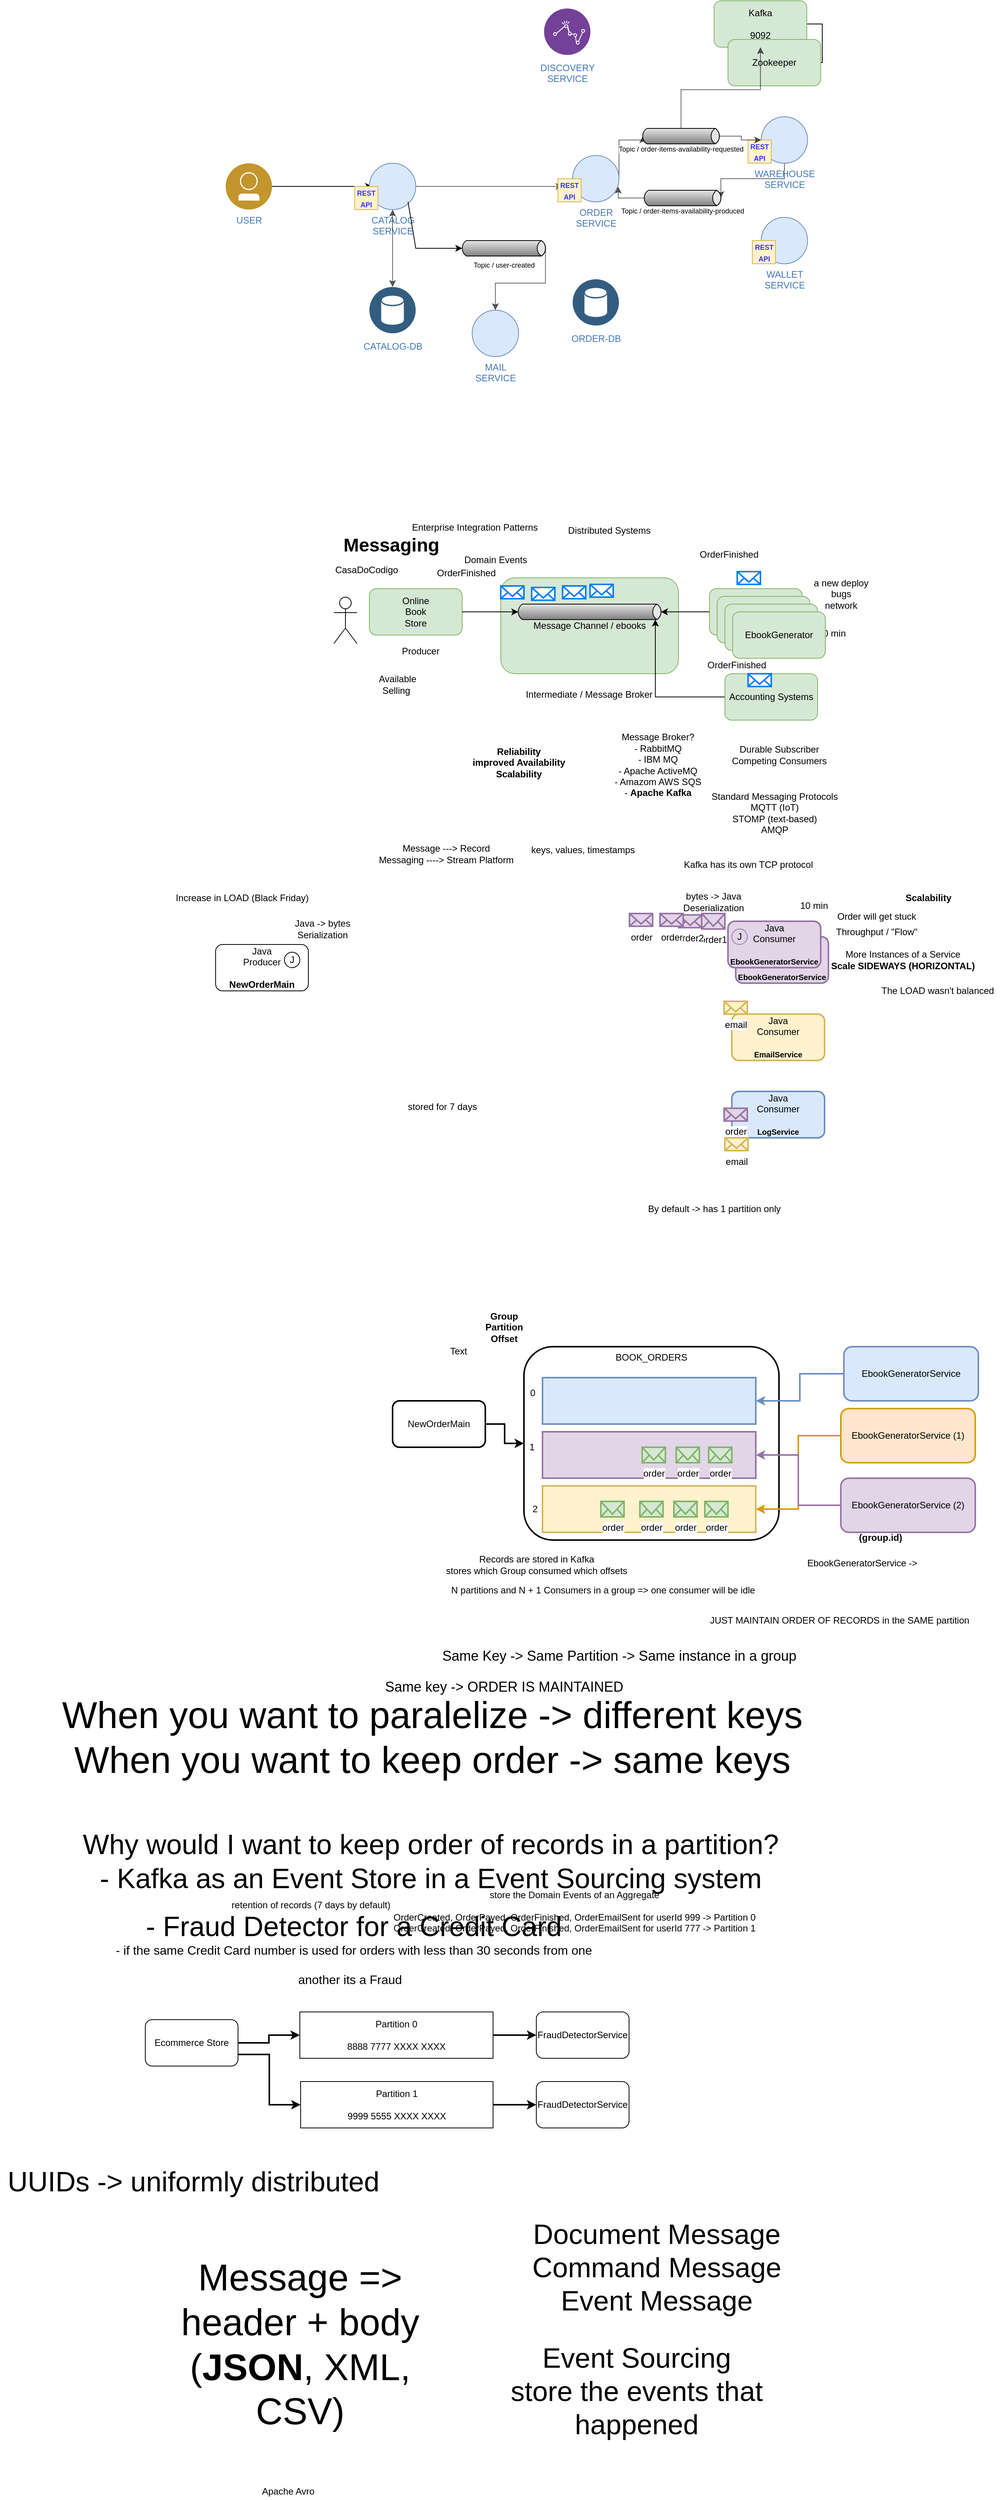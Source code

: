 <mxfile version="15.5.8" type="github">
  <diagram id="h7GPxYbChwaNLsouTysn" name="Page-1">
    <mxGraphModel dx="1615" dy="490" grid="1" gridSize="10" guides="1" tooltips="1" connect="1" arrows="1" fold="1" page="1" pageScale="1" pageWidth="827" pageHeight="1169" math="0" shadow="0">
      <root>
        <mxCell id="0" />
        <mxCell id="1" parent="0" />
        <mxCell id="jTadlCwJ3_54qRfa4HgR-54" value="Java&lt;br&gt;Consumer&lt;br&gt;&lt;br&gt;&lt;b&gt;&lt;font style=&quot;font-size: 10px&quot;&gt;EbookGeneratorService&lt;/font&gt;&lt;/b&gt;" style="rounded=1;whiteSpace=wrap;html=1;fillColor=#e1d5e7;strokeColor=#9673a6;strokeWidth=2;" parent="1" vertex="1">
          <mxGeometry x="524" y="1240" width="120" height="60" as="geometry" />
        </mxCell>
        <mxCell id="OSPFFFu9IJp6Sj2-1InF-58" value="&lt;b&gt;&lt;font style=&quot;font-size: 24px&quot;&gt;Messaging&lt;/font&gt;&lt;/b&gt;" style="text;html=1;align=center;verticalAlign=middle;resizable=0;points=[];autosize=1;" parent="1" vertex="1">
          <mxGeometry x="8" y="724" width="140" height="20" as="geometry" />
        </mxCell>
        <mxCell id="OSPFFFu9IJp6Sj2-1InF-59" value="Enterprise Integration Patterns" style="text;html=1;align=center;verticalAlign=middle;resizable=0;points=[];autosize=1;" parent="1" vertex="1">
          <mxGeometry x="96" y="701" width="180" height="20" as="geometry" />
        </mxCell>
        <mxCell id="OSPFFFu9IJp6Sj2-1InF-60" value="Online&lt;br&gt;Book&lt;br&gt;Store" style="rounded=1;whiteSpace=wrap;html=1;fillColor=#d5e8d4;strokeColor=#82b366;" parent="1" vertex="1">
          <mxGeometry x="50" y="790" width="120" height="60" as="geometry" />
        </mxCell>
        <mxCell id="OSPFFFu9IJp6Sj2-1InF-61" value="Ebook&lt;br&gt;Generator" style="rounded=1;whiteSpace=wrap;html=1;fillColor=#d5e8d4;strokeColor=#82b366;" parent="1" vertex="1">
          <mxGeometry x="490" y="790" width="120" height="60" as="geometry" />
        </mxCell>
        <mxCell id="OSPFFFu9IJp6Sj2-1InF-62" value="CasaDoCodigo" style="text;html=1;align=center;verticalAlign=middle;resizable=0;points=[];autosize=1;" parent="1" vertex="1">
          <mxGeometry x="-4" y="756" width="100" height="20" as="geometry" />
        </mxCell>
        <mxCell id="OSPFFFu9IJp6Sj2-1InF-65" value="Consumer" style="text;html=1;align=center;verticalAlign=middle;resizable=0;points=[];autosize=1;" parent="1" vertex="1">
          <mxGeometry x="539" y="861" width="70" height="20" as="geometry" />
        </mxCell>
        <mxCell id="OSPFFFu9IJp6Sj2-1InF-66" value="Producer" style="text;html=1;align=center;verticalAlign=middle;resizable=0;points=[];autosize=1;" parent="1" vertex="1">
          <mxGeometry x="86" y="861" width="60" height="20" as="geometry" />
        </mxCell>
        <mxCell id="OSPFFFu9IJp6Sj2-1InF-68" value="a new deploy&lt;br&gt;bugs&lt;br&gt;network" style="text;html=1;align=center;verticalAlign=middle;resizable=0;points=[];autosize=1;" parent="1" vertex="1">
          <mxGeometry x="615" y="772" width="90" height="50" as="geometry" />
        </mxCell>
        <mxCell id="OSPFFFu9IJp6Sj2-1InF-70" value="Distributed Systems" style="text;html=1;align=center;verticalAlign=middle;resizable=0;points=[];autosize=1;" parent="1" vertex="1">
          <mxGeometry x="300" y="705" width="120" height="20" as="geometry" />
        </mxCell>
        <mxCell id="OSPFFFu9IJp6Sj2-1InF-72" value="Message Channel / ebooks" style="rounded=1;whiteSpace=wrap;html=1;fillColor=#d5e8d4;strokeColor=#82b366;" parent="1" vertex="1">
          <mxGeometry x="220" y="776" width="230" height="124" as="geometry" />
        </mxCell>
        <mxCell id="OSPFFFu9IJp6Sj2-1InF-73" value="Intermediate / Message Broker" style="text;html=1;align=center;verticalAlign=middle;resizable=0;points=[];autosize=1;" parent="1" vertex="1">
          <mxGeometry x="244" y="917" width="180" height="20" as="geometry" />
        </mxCell>
        <mxCell id="OSPFFFu9IJp6Sj2-1InF-76" value="" style="html=1;verticalLabelPosition=bottom;align=center;labelBackgroundColor=#ffffff;verticalAlign=top;strokeWidth=2;strokeColor=#0080F0;shadow=0;dashed=0;shape=mxgraph.ios7.icons.mail;" parent="1" vertex="1">
          <mxGeometry x="526" y="768" width="30" height="16.5" as="geometry" />
        </mxCell>
        <mxCell id="OSPFFFu9IJp6Sj2-1InF-78" value="" style="strokeWidth=1;outlineConnect=0;dashed=0;align=center;html=1;fontSize=8;shape=mxgraph.eip.messageChannel;verticalLabelPosition=bottom;labelBackgroundColor=#ffffff;verticalAlign=top;" parent="1" vertex="1">
          <mxGeometry x="240" y="810" width="190" height="20" as="geometry" />
        </mxCell>
        <mxCell id="OSPFFFu9IJp6Sj2-1InF-74" style="edgeStyle=orthogonalEdgeStyle;rounded=0;orthogonalLoop=1;jettySize=auto;html=1;exitX=1;exitY=0.5;exitDx=0;exitDy=0;entryX=0;entryY=0.5;entryDx=2.7;entryDy=0;entryPerimeter=0;" parent="1" source="OSPFFFu9IJp6Sj2-1InF-60" target="OSPFFFu9IJp6Sj2-1InF-78" edge="1">
          <mxGeometry relative="1" as="geometry" />
        </mxCell>
        <mxCell id="OSPFFFu9IJp6Sj2-1InF-79" style="edgeStyle=orthogonalEdgeStyle;rounded=0;orthogonalLoop=1;jettySize=auto;html=1;exitX=0;exitY=0.5;exitDx=0;exitDy=0;entryX=1;entryY=0.5;entryDx=-2.7;entryDy=0;entryPerimeter=0;" parent="1" source="OSPFFFu9IJp6Sj2-1InF-61" target="OSPFFFu9IJp6Sj2-1InF-78" edge="1">
          <mxGeometry relative="1" as="geometry" />
        </mxCell>
        <mxCell id="OSPFFFu9IJp6Sj2-1InF-80" value="" style="shape=umlActor;verticalLabelPosition=bottom;labelBackgroundColor=#ffffff;verticalAlign=top;html=1;outlineConnect=0;" parent="1" vertex="1">
          <mxGeometry x="4" y="801" width="30" height="60" as="geometry" />
        </mxCell>
        <mxCell id="OSPFFFu9IJp6Sj2-1InF-82" value="" style="html=1;verticalLabelPosition=bottom;align=center;labelBackgroundColor=#ffffff;verticalAlign=top;strokeWidth=2;strokeColor=#0080F0;shadow=0;dashed=0;shape=mxgraph.ios7.icons.mail;" parent="1" vertex="1">
          <mxGeometry x="260" y="788.5" width="30" height="16.5" as="geometry" />
        </mxCell>
        <mxCell id="OSPFFFu9IJp6Sj2-1InF-84" value="Available&lt;br&gt;Selling&amp;nbsp;" style="text;html=1;align=center;verticalAlign=middle;resizable=0;points=[];autosize=1;" parent="1" vertex="1">
          <mxGeometry x="56" y="899" width="60" height="30" as="geometry" />
        </mxCell>
        <mxCell id="OSPFFFu9IJp6Sj2-1InF-85" value="Reliability&lt;br&gt;improved Availability&lt;br&gt;Scalability" style="text;html=1;align=center;verticalAlign=middle;resizable=0;points=[];autosize=1;fontStyle=1" parent="1" vertex="1">
          <mxGeometry x="173" y="990" width="140" height="50" as="geometry" />
        </mxCell>
        <mxCell id="OSPFFFu9IJp6Sj2-1InF-86" value="" style="html=1;verticalLabelPosition=bottom;align=center;labelBackgroundColor=#ffffff;verticalAlign=top;strokeWidth=2;strokeColor=#0080F0;shadow=0;dashed=0;shape=mxgraph.ios7.icons.mail;" parent="1" vertex="1">
          <mxGeometry x="335.5" y="784.5" width="30" height="16.5" as="geometry" />
        </mxCell>
        <mxCell id="OSPFFFu9IJp6Sj2-1InF-87" value="" style="html=1;verticalLabelPosition=bottom;align=center;labelBackgroundColor=#ffffff;verticalAlign=top;strokeWidth=2;strokeColor=#0080F0;shadow=0;dashed=0;shape=mxgraph.ios7.icons.mail;" parent="1" vertex="1">
          <mxGeometry x="539" y="805" width="30" height="16.5" as="geometry" />
        </mxCell>
        <mxCell id="OSPFFFu9IJp6Sj2-1InF-88" value="" style="html=1;verticalLabelPosition=bottom;align=center;labelBackgroundColor=#ffffff;verticalAlign=top;strokeWidth=2;strokeColor=#0080F0;shadow=0;dashed=0;shape=mxgraph.ios7.icons.mail;" parent="1" vertex="1">
          <mxGeometry x="220" y="786.5" width="30" height="16.5" as="geometry" />
        </mxCell>
        <mxCell id="OSPFFFu9IJp6Sj2-1InF-89" value="" style="html=1;verticalLabelPosition=bottom;align=center;labelBackgroundColor=#ffffff;verticalAlign=top;strokeWidth=2;strokeColor=#0080F0;shadow=0;dashed=0;shape=mxgraph.ios7.icons.mail;" parent="1" vertex="1">
          <mxGeometry x="300" y="786.5" width="30" height="16.5" as="geometry" />
        </mxCell>
        <mxCell id="OSPFFFu9IJp6Sj2-1InF-90" value="" style="html=1;verticalLabelPosition=bottom;align=center;labelBackgroundColor=#ffffff;verticalAlign=top;strokeWidth=2;strokeColor=#0080F0;shadow=0;dashed=0;shape=mxgraph.ios7.icons.mail;" parent="1" vertex="1">
          <mxGeometry x="585" y="813.5" width="30" height="16.5" as="geometry" />
        </mxCell>
        <mxCell id="OSPFFFu9IJp6Sj2-1InF-91" value="30 min" style="text;html=1;align=center;verticalAlign=middle;resizable=0;points=[];autosize=1;" parent="1" vertex="1">
          <mxGeometry x="623" y="838" width="50" height="20" as="geometry" />
        </mxCell>
        <mxCell id="OSPFFFu9IJp6Sj2-1InF-95" value="Durable Subscriber&lt;br&gt;Competing Consumers" style="text;html=1;align=center;verticalAlign=middle;resizable=0;points=[];autosize=1;" parent="1" vertex="1">
          <mxGeometry x="510" y="990" width="140" height="30" as="geometry" />
        </mxCell>
        <mxCell id="OSPFFFu9IJp6Sj2-1InF-96" value="Ebook&lt;br&gt;Generator" style="rounded=1;whiteSpace=wrap;html=1;fillColor=#d5e8d4;strokeColor=#82b366;" parent="1" vertex="1">
          <mxGeometry x="500" y="800" width="120" height="60" as="geometry" />
        </mxCell>
        <mxCell id="OSPFFFu9IJp6Sj2-1InF-97" value="Ebook&lt;br&gt;Generator" style="rounded=1;whiteSpace=wrap;html=1;fillColor=#d5e8d4;strokeColor=#82b366;" parent="1" vertex="1">
          <mxGeometry x="510" y="810" width="120" height="60" as="geometry" />
        </mxCell>
        <mxCell id="OSPFFFu9IJp6Sj2-1InF-98" value="EbookGenerator" style="rounded=1;whiteSpace=wrap;html=1;fillColor=#d5e8d4;strokeColor=#82b366;" parent="1" vertex="1">
          <mxGeometry x="520" y="820" width="120" height="60" as="geometry" />
        </mxCell>
        <mxCell id="OSPFFFu9IJp6Sj2-1InF-99" value="Message Broker?&lt;br&gt;- RabbitMQ&lt;br&gt;- IBM MQ&lt;br&gt;- Apache ActiveMQ&lt;br&gt;- Amazom AWS SQS&lt;br&gt;- &lt;b&gt;Apache Kafka&lt;/b&gt;" style="text;html=1;align=center;verticalAlign=middle;resizable=0;points=[];autosize=1;" parent="1" vertex="1">
          <mxGeometry x="358" y="973" width="130" height="90" as="geometry" />
        </mxCell>
        <mxCell id="OSPFFFu9IJp6Sj2-1InF-102" style="edgeStyle=orthogonalEdgeStyle;rounded=0;orthogonalLoop=1;jettySize=auto;html=1;exitX=0;exitY=0.5;exitDx=0;exitDy=0;entryX=0;entryY=1;entryDx=180;entryDy=0;entryPerimeter=0;" parent="1" source="OSPFFFu9IJp6Sj2-1InF-101" target="OSPFFFu9IJp6Sj2-1InF-78" edge="1">
          <mxGeometry relative="1" as="geometry" />
        </mxCell>
        <mxCell id="OSPFFFu9IJp6Sj2-1InF-101" value="Accounting Systems" style="rounded=1;whiteSpace=wrap;html=1;fillColor=#d5e8d4;strokeColor=#82b366;" parent="1" vertex="1">
          <mxGeometry x="510" y="900" width="120" height="60" as="geometry" />
        </mxCell>
        <mxCell id="OSPFFFu9IJp6Sj2-1InF-104" value="" style="html=1;verticalLabelPosition=bottom;align=center;labelBackgroundColor=#ffffff;verticalAlign=top;strokeWidth=2;strokeColor=#0080F0;shadow=0;dashed=0;shape=mxgraph.ios7.icons.mail;" parent="1" vertex="1">
          <mxGeometry x="540" y="900" width="30" height="16.5" as="geometry" />
        </mxCell>
        <mxCell id="OSPFFFu9IJp6Sj2-1InF-105" value="OrderFinished" style="text;html=1;align=center;verticalAlign=middle;resizable=0;points=[];autosize=1;" parent="1" vertex="1">
          <mxGeometry x="130" y="760" width="90" height="20" as="geometry" />
        </mxCell>
        <mxCell id="OSPFFFu9IJp6Sj2-1InF-106" value="Domain Events" style="text;html=1;align=center;verticalAlign=middle;resizable=0;points=[];autosize=1;" parent="1" vertex="1">
          <mxGeometry x="163" y="743" width="100" height="20" as="geometry" />
        </mxCell>
        <mxCell id="OSPFFFu9IJp6Sj2-1InF-107" value="OrderFinished" style="text;html=1;align=center;verticalAlign=middle;resizable=0;points=[];autosize=1;" parent="1" vertex="1">
          <mxGeometry x="470" y="736" width="90" height="20" as="geometry" />
        </mxCell>
        <mxCell id="OSPFFFu9IJp6Sj2-1InF-108" value="OrderFinished" style="text;html=1;align=center;verticalAlign=middle;resizable=0;points=[];autosize=1;" parent="1" vertex="1">
          <mxGeometry x="480" y="879" width="90" height="20" as="geometry" />
        </mxCell>
        <mxCell id="OSPFFFu9IJp6Sj2-1InF-109" value="Message ---&amp;gt; Record&lt;br&gt;Messaging ----&amp;gt; Stream Platform" style="text;html=1;align=center;verticalAlign=middle;resizable=0;points=[];autosize=1;" parent="1" vertex="1">
          <mxGeometry x="54" y="1118" width="190" height="30" as="geometry" />
        </mxCell>
        <mxCell id="OSPFFFu9IJp6Sj2-1InF-110" value="keys, values, timestamps" style="text;html=1;align=center;verticalAlign=middle;resizable=0;points=[];autosize=1;" parent="1" vertex="1">
          <mxGeometry x="251" y="1118" width="150" height="20" as="geometry" />
        </mxCell>
        <mxCell id="OSPFFFu9IJp6Sj2-1InF-113" style="edgeStyle=orthogonalEdgeStyle;rounded=0;orthogonalLoop=1;jettySize=auto;html=1;exitX=1;exitY=0.5;exitDx=0;exitDy=0;entryX=0;entryY=0.5;entryDx=0;entryDy=0;" parent="1" source="OSPFFFu9IJp6Sj2-1InF-111" target="OSPFFFu9IJp6Sj2-1InF-112" edge="1">
          <mxGeometry relative="1" as="geometry" />
        </mxCell>
        <mxCell id="OSPFFFu9IJp6Sj2-1InF-111" value="Kafka&lt;br&gt;&lt;br&gt;9092" style="rounded=1;whiteSpace=wrap;html=1;fillColor=#d5e8d4;strokeColor=#82b366;" parent="1" vertex="1">
          <mxGeometry x="496" y="30" width="120" height="60" as="geometry" />
        </mxCell>
        <mxCell id="OSPFFFu9IJp6Sj2-1InF-112" value="Zookeeper" style="rounded=1;whiteSpace=wrap;html=1;fillColor=#d5e8d4;strokeColor=#82b366;" parent="1" vertex="1">
          <mxGeometry x="514" y="80" width="120" height="60" as="geometry" />
        </mxCell>
        <mxCell id="OSPFFFu9IJp6Sj2-1InF-117" value="Java&lt;br&gt;Producer&lt;br&gt;&lt;br&gt;&lt;b&gt;NewOrderMain&lt;/b&gt;" style="rounded=1;whiteSpace=wrap;html=1;" parent="1" vertex="1">
          <mxGeometry x="-149" y="1250" width="120" height="60" as="geometry" />
        </mxCell>
        <mxCell id="OSPFFFu9IJp6Sj2-1InF-119" value="Java&lt;br&gt;Consumer&lt;br&gt;&lt;br&gt;&lt;b&gt;&lt;font style=&quot;font-size: 10px&quot;&gt;EbookGeneratorService&lt;/font&gt;&lt;/b&gt;" style="rounded=1;whiteSpace=wrap;html=1;fillColor=#e1d5e7;strokeColor=#9673a6;strokeWidth=2;" parent="1" vertex="1">
          <mxGeometry x="514" y="1220" width="120" height="60" as="geometry" />
        </mxCell>
        <mxCell id="bKO2a7ua2q8myTXE1NSv-33" style="edgeStyle=orthogonalEdgeStyle;rounded=0;jumpSize=4;orthogonalLoop=1;jettySize=auto;html=1;exitX=1;exitY=0.5;exitDx=-2.7;exitDy=0;exitPerimeter=0;fontSize=9;fontColor=#4277BB;strokeColor=default;strokeWidth=1;opacity=60;" edge="1" parent="1" source="OSPFFFu9IJp6Sj2-1InF-121" target="bKO2a7ua2q8myTXE1NSv-32">
          <mxGeometry relative="1" as="geometry" />
        </mxCell>
        <mxCell id="OSPFFFu9IJp6Sj2-1InF-121" value="&lt;font style=&quot;font-size: 9px;&quot;&gt;Topic / user-created&lt;/font&gt;" style="strokeWidth=1;outlineConnect=0;dashed=0;align=center;html=1;fontSize=9;shape=mxgraph.eip.messageChannel;verticalLabelPosition=bottom;labelBackgroundColor=#ffffff;verticalAlign=top;" parent="1" vertex="1">
          <mxGeometry x="167.5" y="340" width="113" height="20" as="geometry" />
        </mxCell>
        <mxCell id="OSPFFFu9IJp6Sj2-1InF-128" value="stored for 7 days" style="text;html=1;align=center;verticalAlign=middle;resizable=0;points=[];autosize=1;" parent="1" vertex="1">
          <mxGeometry x="94" y="1450" width="100" height="20" as="geometry" />
        </mxCell>
        <mxCell id="OSPFFFu9IJp6Sj2-1InF-129" value="Standard Messaging Protocols&lt;br&gt;MQTT (IoT)&lt;br&gt;STOMP (text-based)&lt;br&gt;AMQP" style="text;html=1;align=center;verticalAlign=middle;resizable=0;points=[];autosize=1;" parent="1" vertex="1">
          <mxGeometry x="484" y="1050" width="180" height="60" as="geometry" />
        </mxCell>
        <mxCell id="OSPFFFu9IJp6Sj2-1InF-130" value="Kafka has its own TCP protocol" style="text;html=1;align=center;verticalAlign=middle;resizable=0;points=[];autosize=1;" parent="1" vertex="1">
          <mxGeometry x="450" y="1137" width="180" height="20" as="geometry" />
        </mxCell>
        <mxCell id="jTadlCwJ3_54qRfa4HgR-1" value="J" style="ellipse;whiteSpace=wrap;html=1;aspect=fixed;" parent="1" vertex="1">
          <mxGeometry x="-60" y="1260" width="20" height="20" as="geometry" />
        </mxCell>
        <mxCell id="jTadlCwJ3_54qRfa4HgR-4" value="J" style="ellipse;whiteSpace=wrap;html=1;aspect=fixed;fillColor=#e1d5e7;strokeColor=#9673a6;" parent="1" vertex="1">
          <mxGeometry x="519" y="1230" width="20" height="20" as="geometry" />
        </mxCell>
        <mxCell id="jTadlCwJ3_54qRfa4HgR-5" value="Java -&amp;gt; bytes&lt;br&gt;Serialization" style="text;html=1;align=center;verticalAlign=middle;resizable=0;points=[];autosize=1;" parent="1" vertex="1">
          <mxGeometry x="-56" y="1215" width="90" height="30" as="geometry" />
        </mxCell>
        <mxCell id="jTadlCwJ3_54qRfa4HgR-6" value="bytes -&amp;gt; Java&lt;br&gt;Deserialization" style="text;html=1;align=center;verticalAlign=middle;resizable=0;points=[];autosize=1;" parent="1" vertex="1">
          <mxGeometry x="450" y="1180" width="90" height="30" as="geometry" />
        </mxCell>
        <mxCell id="jTadlCwJ3_54qRfa4HgR-13" value="Java&lt;br&gt;Consumer&lt;br&gt;&lt;br&gt;&lt;b&gt;&lt;font style=&quot;font-size: 10px&quot;&gt;EmailService&lt;/font&gt;&lt;/b&gt;" style="rounded=1;whiteSpace=wrap;html=1;fillColor=#fff2cc;strokeColor=#d6b656;strokeWidth=2;" parent="1" vertex="1">
          <mxGeometry x="519" y="1340" width="120" height="60" as="geometry" />
        </mxCell>
        <mxCell id="jTadlCwJ3_54qRfa4HgR-24" value="Java&lt;br&gt;Consumer&lt;br&gt;&lt;br&gt;&lt;b&gt;&lt;font style=&quot;font-size: 10px&quot;&gt;LogService&lt;/font&gt;&lt;/b&gt;" style="rounded=1;whiteSpace=wrap;html=1;fillColor=#dae8fc;strokeColor=#6c8ebf;strokeWidth=2;" parent="1" vertex="1">
          <mxGeometry x="519" y="1440" width="120" height="60" as="geometry" />
        </mxCell>
        <mxCell id="jTadlCwJ3_54qRfa4HgR-28" value="email" style="html=1;verticalLabelPosition=bottom;align=center;labelBackgroundColor=#ffffff;verticalAlign=top;strokeWidth=2;strokeColor=#d6b656;shadow=0;dashed=0;shape=mxgraph.ios7.icons.mail;fillColor=#fff2cc;" parent="1" vertex="1">
          <mxGeometry x="510" y="1500" width="30" height="16.5" as="geometry" />
        </mxCell>
        <mxCell id="jTadlCwJ3_54qRfa4HgR-32" value="order" style="html=1;verticalLabelPosition=bottom;align=center;labelBackgroundColor=#ffffff;verticalAlign=top;strokeWidth=2;strokeColor=#9673a6;shadow=0;dashed=0;shape=mxgraph.ios7.icons.mail;fillColor=#e1d5e7;" parent="1" vertex="1">
          <mxGeometry x="509" y="1461.75" width="30" height="16.5" as="geometry" />
        </mxCell>
        <mxCell id="jTadlCwJ3_54qRfa4HgR-33" value="&lt;b&gt;Group&lt;/b&gt;&lt;br&gt;&lt;b&gt;Partition&lt;/b&gt;&lt;br&gt;&lt;b&gt;Offset&lt;/b&gt;" style="text;html=1;align=center;verticalAlign=middle;resizable=0;points=[];autosize=1;" parent="1" vertex="1">
          <mxGeometry x="194" y="1720" width="60" height="50" as="geometry" />
        </mxCell>
        <mxCell id="jTadlCwJ3_54qRfa4HgR-37" value="order1" style="html=1;verticalLabelPosition=bottom;align=center;labelBackgroundColor=#ffffff;verticalAlign=top;strokeWidth=2;strokeColor=#9673a6;shadow=0;dashed=0;shape=mxgraph.ios7.icons.mail;fillColor=#e1d5e7;" parent="1" vertex="1">
          <mxGeometry x="480" y="1210" width="30" height="20" as="geometry" />
        </mxCell>
        <mxCell id="jTadlCwJ3_54qRfa4HgR-38" value="email" style="html=1;verticalLabelPosition=bottom;align=center;labelBackgroundColor=#ffffff;verticalAlign=top;strokeWidth=2;strokeColor=#d6b656;shadow=0;dashed=0;shape=mxgraph.ios7.icons.mail;fillColor=#fff2cc;" parent="1" vertex="1">
          <mxGeometry x="509" y="1323.5" width="30" height="16.5" as="geometry" />
        </mxCell>
        <mxCell id="jTadlCwJ3_54qRfa4HgR-39" value="Increase in LOAD (Black Friday)" style="text;html=1;align=center;verticalAlign=middle;resizable=0;points=[];autosize=1;" parent="1" vertex="1">
          <mxGeometry x="-210" y="1180" width="190" height="20" as="geometry" />
        </mxCell>
        <mxCell id="jTadlCwJ3_54qRfa4HgR-42" value="order2" style="html=1;verticalLabelPosition=bottom;align=center;labelBackgroundColor=#ffffff;verticalAlign=top;strokeWidth=2;strokeColor=#9673a6;shadow=0;dashed=0;shape=mxgraph.ios7.icons.mail;fillColor=#e1d5e7;" parent="1" vertex="1">
          <mxGeometry x="450" y="1211.75" width="30" height="16.5" as="geometry" />
        </mxCell>
        <mxCell id="jTadlCwJ3_54qRfa4HgR-43" value="order" style="html=1;verticalLabelPosition=bottom;align=center;labelBackgroundColor=#ffffff;verticalAlign=top;strokeWidth=2;strokeColor=#9673a6;shadow=0;dashed=0;shape=mxgraph.ios7.icons.mail;fillColor=#e1d5e7;" parent="1" vertex="1">
          <mxGeometry x="386.5" y="1210" width="30" height="16.5" as="geometry" />
        </mxCell>
        <mxCell id="jTadlCwJ3_54qRfa4HgR-44" value="order" style="html=1;verticalLabelPosition=bottom;align=center;labelBackgroundColor=#ffffff;verticalAlign=top;strokeWidth=2;strokeColor=#9673a6;shadow=0;dashed=0;shape=mxgraph.ios7.icons.mail;fillColor=#e1d5e7;" parent="1" vertex="1">
          <mxGeometry x="426" y="1210" width="30" height="16.5" as="geometry" />
        </mxCell>
        <mxCell id="jTadlCwJ3_54qRfa4HgR-46" value="Order will get stuck" style="text;html=1;align=center;verticalAlign=middle;resizable=0;points=[];autosize=1;" parent="1" vertex="1">
          <mxGeometry x="645.5" y="1203.5" width="120" height="20" as="geometry" />
        </mxCell>
        <mxCell id="jTadlCwJ3_54qRfa4HgR-47" value="Throughput / &quot;Flow&quot;" style="text;html=1;align=center;verticalAlign=middle;resizable=0;points=[];autosize=1;" parent="1" vertex="1">
          <mxGeometry x="645.5" y="1223.5" width="120" height="20" as="geometry" />
        </mxCell>
        <mxCell id="jTadlCwJ3_54qRfa4HgR-48" value="10 min" style="text;html=1;align=center;verticalAlign=middle;resizable=0;points=[];autosize=1;" parent="1" vertex="1">
          <mxGeometry x="600" y="1190" width="50" height="20" as="geometry" />
        </mxCell>
        <mxCell id="jTadlCwJ3_54qRfa4HgR-50" value="Scalability" style="text;html=1;align=center;verticalAlign=middle;resizable=0;points=[];autosize=1;fontStyle=1" parent="1" vertex="1">
          <mxGeometry x="738" y="1180" width="70" height="20" as="geometry" />
        </mxCell>
        <mxCell id="jTadlCwJ3_54qRfa4HgR-51" value="More Instances of a Service&lt;br&gt;&lt;b&gt;Scale SIDEWAYS (HORIZONTAL)&lt;/b&gt;" style="text;html=1;align=center;verticalAlign=middle;resizable=0;points=[];autosize=1;" parent="1" vertex="1">
          <mxGeometry x="640" y="1255" width="200" height="30" as="geometry" />
        </mxCell>
        <mxCell id="jTadlCwJ3_54qRfa4HgR-55" value="The LOAD wasn&#39;t balanced" style="text;html=1;align=center;verticalAlign=middle;resizable=0;points=[];autosize=1;" parent="1" vertex="1">
          <mxGeometry x="705" y="1300" width="160" height="20" as="geometry" />
        </mxCell>
        <mxCell id="jTadlCwJ3_54qRfa4HgR-56" value="By default -&amp;gt; has 1 partition only" style="text;html=1;align=center;verticalAlign=middle;resizable=0;points=[];autosize=1;" parent="1" vertex="1">
          <mxGeometry x="401" y="1582" width="190" height="20" as="geometry" />
        </mxCell>
        <mxCell id="jTadlCwJ3_54qRfa4HgR-61" style="edgeStyle=orthogonalEdgeStyle;rounded=0;orthogonalLoop=1;jettySize=auto;html=1;exitX=1;exitY=0.5;exitDx=0;exitDy=0;entryX=0;entryY=0.5;entryDx=0;entryDy=0;strokeWidth=2;" parent="1" source="jTadlCwJ3_54qRfa4HgR-57" target="jTadlCwJ3_54qRfa4HgR-58" edge="1">
          <mxGeometry relative="1" as="geometry" />
        </mxCell>
        <mxCell id="jTadlCwJ3_54qRfa4HgR-57" value="NewOrderMain" style="rounded=1;whiteSpace=wrap;html=1;strokeWidth=2;" parent="1" vertex="1">
          <mxGeometry x="80" y="1840" width="120" height="60" as="geometry" />
        </mxCell>
        <mxCell id="jTadlCwJ3_54qRfa4HgR-58" value="BOOK_ORDERS" style="rounded=1;whiteSpace=wrap;html=1;strokeWidth=2;verticalAlign=top;" parent="1" vertex="1">
          <mxGeometry x="250" y="1770" width="330" height="250" as="geometry" />
        </mxCell>
        <mxCell id="jTadlCwJ3_54qRfa4HgR-59" value="" style="rounded=0;whiteSpace=wrap;html=1;strokeWidth=2;fillColor=#dae8fc;strokeColor=#6c8ebf;" parent="1" vertex="1">
          <mxGeometry x="274" y="1810" width="276" height="60" as="geometry" />
        </mxCell>
        <mxCell id="PPKRKpOMNKUQliqkGIs--38" style="edgeStyle=orthogonalEdgeStyle;rounded=0;orthogonalLoop=1;jettySize=auto;html=1;exitX=0;exitY=0.5;exitDx=0;exitDy=0;entryX=1;entryY=0.5;entryDx=0;entryDy=0;strokeWidth=2;fillColor=#dae8fc;strokeColor=#6c8ebf;" parent="1" source="jTadlCwJ3_54qRfa4HgR-67" target="jTadlCwJ3_54qRfa4HgR-59" edge="1">
          <mxGeometry relative="1" as="geometry" />
        </mxCell>
        <mxCell id="jTadlCwJ3_54qRfa4HgR-67" value="EbookGeneratorService" style="rounded=1;whiteSpace=wrap;html=1;strokeWidth=2;fillColor=#dae8fc;strokeColor=#6c8ebf;" parent="1" vertex="1">
          <mxGeometry x="664" y="1770" width="174" height="70" as="geometry" />
        </mxCell>
        <mxCell id="PPKRKpOMNKUQliqkGIs--40" style="edgeStyle=orthogonalEdgeStyle;rounded=0;orthogonalLoop=1;jettySize=auto;html=1;exitX=0;exitY=0.5;exitDx=0;exitDy=0;entryX=1;entryY=0.5;entryDx=0;entryDy=0;strokeWidth=2;fillColor=#ffe6cc;strokeColor=#d79b00;" parent="1" source="jTadlCwJ3_54qRfa4HgR-69" target="jTadlCwJ3_54qRfa4HgR-72" edge="1">
          <mxGeometry relative="1" as="geometry" />
        </mxCell>
        <mxCell id="jTadlCwJ3_54qRfa4HgR-69" value="EbookGeneratorService (1)" style="rounded=1;whiteSpace=wrap;html=1;strokeWidth=2;fillColor=#ffe6cc;strokeColor=#d79b00;" parent="1" vertex="1">
          <mxGeometry x="660" y="1850" width="174" height="70" as="geometry" />
        </mxCell>
        <mxCell id="jTadlCwJ3_54qRfa4HgR-70" value="N partitions and N + 1 Consumers in a group =&amp;gt; one consumer will be idle" style="text;html=1;align=center;verticalAlign=middle;resizable=0;points=[];autosize=1;" parent="1" vertex="1">
          <mxGeometry x="147" y="2075" width="410" height="20" as="geometry" />
        </mxCell>
        <mxCell id="jTadlCwJ3_54qRfa4HgR-71" value="" style="rounded=0;whiteSpace=wrap;html=1;strokeWidth=2;fillColor=#e1d5e7;strokeColor=#9673a6;" parent="1" vertex="1">
          <mxGeometry x="274" y="1880" width="276" height="60" as="geometry" />
        </mxCell>
        <mxCell id="jTadlCwJ3_54qRfa4HgR-72" value="" style="rounded=0;whiteSpace=wrap;html=1;strokeWidth=2;fillColor=#fff2cc;strokeColor=#d6b656;" parent="1" vertex="1">
          <mxGeometry x="274" y="1950" width="276" height="60" as="geometry" />
        </mxCell>
        <mxCell id="jTadlCwJ3_54qRfa4HgR-73" value="0" style="text;html=1;align=center;verticalAlign=middle;resizable=0;points=[];autosize=1;" parent="1" vertex="1">
          <mxGeometry x="251" y="1820" width="20" height="20" as="geometry" />
        </mxCell>
        <mxCell id="jTadlCwJ3_54qRfa4HgR-74" value="1" style="text;html=1;align=center;verticalAlign=middle;resizable=0;points=[];autosize=1;" parent="1" vertex="1">
          <mxGeometry x="250" y="1890" width="20" height="20" as="geometry" />
        </mxCell>
        <mxCell id="jTadlCwJ3_54qRfa4HgR-75" value="2" style="text;html=1;align=center;verticalAlign=middle;resizable=0;points=[];autosize=1;" parent="1" vertex="1">
          <mxGeometry x="254" y="1970" width="20" height="20" as="geometry" />
        </mxCell>
        <mxCell id="jTadlCwJ3_54qRfa4HgR-64" value="order" style="html=1;verticalLabelPosition=bottom;align=center;labelBackgroundColor=#ffffff;verticalAlign=top;strokeWidth=2;strokeColor=#82b366;shadow=0;dashed=0;shape=mxgraph.ios7.icons.mail;fillColor=#d5e8d4;" parent="1" vertex="1">
          <mxGeometry x="403" y="1900" width="30" height="20" as="geometry" />
        </mxCell>
        <mxCell id="jTadlCwJ3_54qRfa4HgR-65" value="order" style="html=1;verticalLabelPosition=bottom;align=center;labelBackgroundColor=#ffffff;verticalAlign=top;strokeWidth=2;strokeColor=#82b366;shadow=0;dashed=0;shape=mxgraph.ios7.icons.mail;fillColor=#d5e8d4;" parent="1" vertex="1">
          <mxGeometry x="489" y="1900" width="30" height="20" as="geometry" />
        </mxCell>
        <mxCell id="jTadlCwJ3_54qRfa4HgR-66" value="order" style="html=1;verticalLabelPosition=bottom;align=center;labelBackgroundColor=#ffffff;verticalAlign=top;strokeWidth=2;strokeColor=#82b366;shadow=0;dashed=0;shape=mxgraph.ios7.icons.mail;fillColor=#d5e8d4;" parent="1" vertex="1">
          <mxGeometry x="447" y="1900" width="30" height="20" as="geometry" />
        </mxCell>
        <mxCell id="jTadlCwJ3_54qRfa4HgR-79" value="&lt;b&gt;Consumer Group&lt;br&gt;(group.id)&lt;br&gt;&lt;/b&gt;" style="text;html=1;align=center;verticalAlign=middle;resizable=0;points=[];autosize=1;" parent="1" vertex="1">
          <mxGeometry x="656" y="1994" width="110" height="30" as="geometry" />
        </mxCell>
        <mxCell id="jTadlCwJ3_54qRfa4HgR-80" value="EbookGeneratorService -&amp;gt;&amp;nbsp;" style="text;html=1;align=center;verticalAlign=middle;resizable=0;points=[];autosize=1;" parent="1" vertex="1">
          <mxGeometry x="609" y="2040" width="160" height="20" as="geometry" />
        </mxCell>
        <mxCell id="jTadlCwJ3_54qRfa4HgR-83" value="Records are stored in Kafka&lt;br&gt;stores which Group consumed which offsets" style="text;html=1;align=center;verticalAlign=middle;resizable=0;points=[];autosize=1;" parent="1" vertex="1">
          <mxGeometry x="141" y="2037" width="250" height="30" as="geometry" />
        </mxCell>
        <mxCell id="jTadlCwJ3_54qRfa4HgR-62" value="order" style="html=1;verticalLabelPosition=bottom;align=center;labelBackgroundColor=#ffffff;verticalAlign=top;strokeWidth=2;strokeColor=#82b366;shadow=0;dashed=0;shape=mxgraph.ios7.icons.mail;fillColor=#d5e8d4;" parent="1" vertex="1">
          <mxGeometry x="484" y="1970" width="30" height="20" as="geometry" />
        </mxCell>
        <mxCell id="jTadlCwJ3_54qRfa4HgR-63" value="order" style="html=1;verticalLabelPosition=bottom;align=center;labelBackgroundColor=#ffffff;verticalAlign=top;strokeWidth=2;strokeColor=#82b366;shadow=0;dashed=0;shape=mxgraph.ios7.icons.mail;fillColor=#d5e8d4;" parent="1" vertex="1">
          <mxGeometry x="444" y="1970" width="30" height="20" as="geometry" />
        </mxCell>
        <mxCell id="jTadlCwJ3_54qRfa4HgR-84" value="order" style="html=1;verticalLabelPosition=bottom;align=center;labelBackgroundColor=#ffffff;verticalAlign=top;strokeWidth=2;strokeColor=#82b366;shadow=0;dashed=0;shape=mxgraph.ios7.icons.mail;fillColor=#d5e8d4;" parent="1" vertex="1">
          <mxGeometry x="349.5" y="1970" width="30" height="20" as="geometry" />
        </mxCell>
        <mxCell id="jTadlCwJ3_54qRfa4HgR-85" value="order" style="html=1;verticalLabelPosition=bottom;align=center;labelBackgroundColor=#ffffff;verticalAlign=top;strokeWidth=2;strokeColor=#82b366;shadow=0;dashed=0;shape=mxgraph.ios7.icons.mail;fillColor=#d5e8d4;" parent="1" vertex="1">
          <mxGeometry x="400" y="1970" width="30" height="20" as="geometry" />
        </mxCell>
        <mxCell id="PPKRKpOMNKUQliqkGIs--2" value="&lt;font style=&quot;font-size: 18px&quot;&gt;Same Key -&amp;gt; Same Partition -&amp;gt; Same instance in a group&lt;/font&gt;" style="text;html=1;align=center;verticalAlign=middle;resizable=0;points=[];autosize=1;" parent="1" vertex="1">
          <mxGeometry x="138" y="2160" width="470" height="20" as="geometry" />
        </mxCell>
        <mxCell id="PPKRKpOMNKUQliqkGIs--3" value="JUST MAINTAIN ORDER OF RECORDS in the SAME partition" style="text;html=1;align=center;verticalAlign=middle;resizable=0;points=[];autosize=1;" parent="1" vertex="1">
          <mxGeometry x="483" y="2114" width="350" height="20" as="geometry" />
        </mxCell>
        <mxCell id="PPKRKpOMNKUQliqkGIs--10" value="&lt;font style=&quot;font-size: 18px&quot;&gt;Same key -&amp;gt; ORDER IS MAINTAINED&lt;/font&gt;" style="text;html=1;align=center;verticalAlign=middle;resizable=0;points=[];autosize=1;" parent="1" vertex="1">
          <mxGeometry x="64" y="2200" width="320" height="20" as="geometry" />
        </mxCell>
        <mxCell id="PPKRKpOMNKUQliqkGIs--18" value="Text" style="text;html=1;align=center;verticalAlign=middle;resizable=0;points=[];autosize=1;" parent="1" vertex="1">
          <mxGeometry x="145" y="1766" width="40" height="20" as="geometry" />
        </mxCell>
        <mxCell id="PPKRKpOMNKUQliqkGIs--19" value="&lt;font style=&quot;font-size: 48px&quot;&gt;When you want to paralelize -&amp;gt; different keys&lt;br&gt;When you want to keep order -&amp;gt; same keys&lt;br&gt;&lt;/font&gt;" style="text;html=1;align=center;verticalAlign=middle;resizable=0;points=[];autosize=1;" parent="1" vertex="1">
          <mxGeometry x="-354" y="2245" width="970" height="60" as="geometry" />
        </mxCell>
        <mxCell id="PPKRKpOMNKUQliqkGIs--20" value="&lt;font style=&quot;font-size: 36px&quot;&gt;Why would I want to keep order of records in a partition?&lt;br&gt;- Kafka as an Event Store in a Event Sourcing system&lt;br&gt;&lt;/font&gt;" style="text;html=1;align=center;verticalAlign=middle;resizable=0;points=[];autosize=1;" parent="1" vertex="1">
          <mxGeometry x="-331" y="2410" width="920" height="50" as="geometry" />
        </mxCell>
        <mxCell id="PPKRKpOMNKUQliqkGIs--21" value="store the Domain Events of an Aggregate&lt;br&gt;&lt;br&gt;OrderCreated, OrderPayed, OrderFinished, OrderEmailSent for userId 999 -&amp;gt; Partition 0&lt;br&gt;OrderCreated, OrderPayed, OrderFinished, OrderEmailSent for userId 777 -&amp;gt; Partition 1" style="text;html=1;align=center;verticalAlign=middle;resizable=0;points=[];autosize=1;" parent="1" vertex="1">
          <mxGeometry x="75" y="2470" width="480" height="60" as="geometry" />
        </mxCell>
        <mxCell id="PPKRKpOMNKUQliqkGIs--22" value="retention of records (7 days by default)" style="text;html=1;align=center;verticalAlign=middle;resizable=0;points=[];autosize=1;" parent="1" vertex="1">
          <mxGeometry x="-136" y="2482" width="220" height="20" as="geometry" />
        </mxCell>
        <mxCell id="PPKRKpOMNKUQliqkGIs--23" value="&lt;font&gt;&lt;span style=&quot;font-size: 36px&quot;&gt;- Fraud Detector for a Credit Card&lt;/span&gt;&lt;br&gt;&lt;font size=&quot;3&quot;&gt;- if the same Credit Card number is used for orders with less than 30 seconds from one another its a Fraud&lt;/font&gt;&lt;/font&gt;&lt;font style=&quot;font-size: 36px&quot;&gt;&amp;nbsp;&lt;/font&gt;" style="text;html=1;strokeColor=none;fillColor=none;align=center;verticalAlign=middle;whiteSpace=wrap;rounded=0;" parent="1" vertex="1">
          <mxGeometry x="-290" y="2540" width="640" height="20" as="geometry" />
        </mxCell>
        <mxCell id="PPKRKpOMNKUQliqkGIs--24" value="FraudDetectorService" style="rounded=1;whiteSpace=wrap;html=1;" parent="1" vertex="1">
          <mxGeometry x="266" y="2630" width="120" height="60" as="geometry" />
        </mxCell>
        <mxCell id="PPKRKpOMNKUQliqkGIs--33" style="edgeStyle=orthogonalEdgeStyle;rounded=0;orthogonalLoop=1;jettySize=auto;html=1;exitX=1;exitY=0.5;exitDx=0;exitDy=0;strokeWidth=2;" parent="1" source="PPKRKpOMNKUQliqkGIs--25" target="PPKRKpOMNKUQliqkGIs--27" edge="1">
          <mxGeometry relative="1" as="geometry" />
        </mxCell>
        <mxCell id="PPKRKpOMNKUQliqkGIs--34" style="edgeStyle=orthogonalEdgeStyle;rounded=0;orthogonalLoop=1;jettySize=auto;html=1;exitX=1;exitY=0.75;exitDx=0;exitDy=0;entryX=0;entryY=0.5;entryDx=0;entryDy=0;strokeWidth=2;" parent="1" source="PPKRKpOMNKUQliqkGIs--25" target="PPKRKpOMNKUQliqkGIs--31" edge="1">
          <mxGeometry relative="1" as="geometry" />
        </mxCell>
        <mxCell id="PPKRKpOMNKUQliqkGIs--25" value="Ecommerce Store" style="rounded=1;whiteSpace=wrap;html=1;" parent="1" vertex="1">
          <mxGeometry x="-240" y="2640" width="120" height="60" as="geometry" />
        </mxCell>
        <mxCell id="PPKRKpOMNKUQliqkGIs--32" style="edgeStyle=orthogonalEdgeStyle;rounded=0;orthogonalLoop=1;jettySize=auto;html=1;exitX=1;exitY=0.5;exitDx=0;exitDy=0;strokeWidth=2;" parent="1" source="PPKRKpOMNKUQliqkGIs--27" target="PPKRKpOMNKUQliqkGIs--24" edge="1">
          <mxGeometry relative="1" as="geometry" />
        </mxCell>
        <mxCell id="PPKRKpOMNKUQliqkGIs--27" value="Partition 0&lt;br&gt;&lt;br&gt;8888 7777 XXXX XXXX" style="rounded=0;whiteSpace=wrap;html=1;" parent="1" vertex="1">
          <mxGeometry x="-40" y="2630" width="250" height="60" as="geometry" />
        </mxCell>
        <mxCell id="PPKRKpOMNKUQliqkGIs--30" value="FraudDetectorService" style="rounded=1;whiteSpace=wrap;html=1;" parent="1" vertex="1">
          <mxGeometry x="266" y="2720" width="120" height="60" as="geometry" />
        </mxCell>
        <mxCell id="PPKRKpOMNKUQliqkGIs--35" style="edgeStyle=orthogonalEdgeStyle;rounded=0;orthogonalLoop=1;jettySize=auto;html=1;exitX=1;exitY=0.5;exitDx=0;exitDy=0;entryX=0;entryY=0.5;entryDx=0;entryDy=0;strokeWidth=2;" parent="1" source="PPKRKpOMNKUQliqkGIs--31" target="PPKRKpOMNKUQliqkGIs--30" edge="1">
          <mxGeometry relative="1" as="geometry" />
        </mxCell>
        <mxCell id="PPKRKpOMNKUQliqkGIs--31" value="Partition 1&lt;br&gt;&lt;br&gt;9999 5555 XXXX XXXX" style="rounded=0;whiteSpace=wrap;html=1;" parent="1" vertex="1">
          <mxGeometry x="-39" y="2720" width="249" height="60" as="geometry" />
        </mxCell>
        <mxCell id="PPKRKpOMNKUQliqkGIs--36" value="&lt;font style=&quot;font-size: 36px&quot;&gt;UUIDs -&amp;gt; uniformly distributed&lt;/font&gt;" style="text;html=1;align=center;verticalAlign=middle;resizable=0;points=[];autosize=1;" parent="1" vertex="1">
          <mxGeometry x="-428" y="2834" width="500" height="30" as="geometry" />
        </mxCell>
        <mxCell id="PPKRKpOMNKUQliqkGIs--41" style="edgeStyle=orthogonalEdgeStyle;rounded=0;orthogonalLoop=1;jettySize=auto;html=1;exitX=0;exitY=0.5;exitDx=0;exitDy=0;entryX=1;entryY=0.5;entryDx=0;entryDy=0;strokeWidth=2;fillColor=#e1d5e7;strokeColor=#9673a6;" parent="1" source="PPKRKpOMNKUQliqkGIs--37" target="jTadlCwJ3_54qRfa4HgR-71" edge="1">
          <mxGeometry relative="1" as="geometry" />
        </mxCell>
        <mxCell id="PPKRKpOMNKUQliqkGIs--37" value="EbookGeneratorService (2)" style="rounded=1;whiteSpace=wrap;html=1;strokeWidth=2;fillColor=#e1d5e7;strokeColor=#9673a6;" parent="1" vertex="1">
          <mxGeometry x="660" y="1940" width="174" height="70" as="geometry" />
        </mxCell>
        <mxCell id="PPKRKpOMNKUQliqkGIs--42" value="&lt;font style=&quot;font-size: 48px&quot;&gt;Message =&amp;gt; header + body (&lt;b&gt;JSON&lt;/b&gt;, XML, CSV)&lt;/font&gt;" style="text;html=1;strokeColor=none;fillColor=none;align=center;verticalAlign=middle;whiteSpace=wrap;rounded=0;" parent="1" vertex="1">
          <mxGeometry x="-224" y="3050" width="369" height="20" as="geometry" />
        </mxCell>
        <mxCell id="PPKRKpOMNKUQliqkGIs--43" value="&lt;font style=&quot;font-size: 36px&quot;&gt;Document Message&lt;br&gt;Command Message&lt;br&gt;Event Message&lt;/font&gt;" style="text;html=1;strokeColor=none;fillColor=none;align=center;verticalAlign=middle;whiteSpace=wrap;rounded=0;" parent="1" vertex="1">
          <mxGeometry x="244" y="2950" width="356" height="20" as="geometry" />
        </mxCell>
        <mxCell id="PPKRKpOMNKUQliqkGIs--44" value="&lt;span style=&quot;font-size: 36px&quot;&gt;Event Sourcing&lt;br&gt;store the events that happened&lt;br&gt;&lt;/span&gt;" style="text;html=1;strokeColor=none;fillColor=none;align=center;verticalAlign=middle;whiteSpace=wrap;rounded=0;" parent="1" vertex="1">
          <mxGeometry x="218" y="3110" width="356" height="20" as="geometry" />
        </mxCell>
        <mxCell id="PPKRKpOMNKUQliqkGIs--45" value="Apache Avro" style="text;html=1;strokeColor=none;fillColor=none;align=center;verticalAlign=middle;whiteSpace=wrap;rounded=0;" parent="1" vertex="1">
          <mxGeometry x="-120" y="3240" width="130" height="20" as="geometry" />
        </mxCell>
        <mxCell id="bKO2a7ua2q8myTXE1NSv-1" value="USER" style="aspect=fixed;perimeter=ellipsePerimeter;html=1;align=center;shadow=0;dashed=0;image;image=img/lib/ibm/users/user.svg;labelBackgroundColor=#ffffff;strokeColor=#4277BB;strokeWidth=2;fillColor=none;gradientColor=none;fontSize=12;fontColor=#4277BB;" vertex="1" parent="1">
          <mxGeometry x="-136" y="240" width="60" height="60" as="geometry" />
        </mxCell>
        <mxCell id="bKO2a7ua2q8myTXE1NSv-2" value="CATALOG-DB" style="aspect=fixed;perimeter=ellipsePerimeter;html=1;align=center;shadow=0;dashed=0;image;image=img/lib/ibm/data/data_services.svg;labelBackgroundColor=#ffffff;strokeColor=#4277BB;strokeWidth=2;fillColor=none;gradientColor=none;fontSize=12;fontColor=#4277BB;spacingTop=3;" vertex="1" parent="1">
          <mxGeometry x="50" y="400" width="60" height="60" as="geometry" />
        </mxCell>
        <mxCell id="bKO2a7ua2q8myTXE1NSv-3" value="ORDER-DB&lt;br&gt;" style="aspect=fixed;perimeter=ellipsePerimeter;html=1;align=center;shadow=0;dashed=0;image;image=img/lib/ibm/data/data_services.svg;labelBackgroundColor=#ffffff;strokeColor=#4277BB;strokeWidth=2;fillColor=none;gradientColor=none;fontSize=12;fontColor=#4277BB;spacingTop=3;" vertex="1" parent="1">
          <mxGeometry x="313" y="390" width="60" height="60" as="geometry" />
        </mxCell>
        <mxCell id="bKO2a7ua2q8myTXE1NSv-4" value="" style="endArrow=classic;html=1;rounded=0;exitX=1;exitY=0.5;exitDx=0;exitDy=0;entryX=0.75;entryY=0;entryDx=0;entryDy=0;" edge="1" parent="1" source="bKO2a7ua2q8myTXE1NSv-1" target="bKO2a7ua2q8myTXE1NSv-8">
          <mxGeometry width="50" height="50" relative="1" as="geometry">
            <mxPoint x="380" y="270" as="sourcePoint" />
            <mxPoint x="20" y="270" as="targetPoint" />
          </mxGeometry>
        </mxCell>
        <mxCell id="bKO2a7ua2q8myTXE1NSv-6" value="DISCOVERY&lt;div&gt;SERVICE&lt;/div&gt;" style="aspect=fixed;perimeter=ellipsePerimeter;html=1;align=center;shadow=0;dashed=0;image;image=img/lib/ibm/analytics/analytics.svg;labelBackgroundColor=#ffffff;strokeColor=#4277BB;strokeWidth=2;fillColor=none;gradientColor=none;fontSize=12;fontColor=#4277BB;spacingTop=3;" vertex="1" parent="1">
          <mxGeometry x="276" y="40" width="60" height="60" as="geometry" />
        </mxCell>
        <mxCell id="bKO2a7ua2q8myTXE1NSv-34" style="edgeStyle=orthogonalEdgeStyle;rounded=0;jumpSize=4;orthogonalLoop=1;jettySize=auto;html=1;exitX=1;exitY=0.5;exitDx=0;exitDy=0;exitPerimeter=0;entryX=0.2;entryY=0.333;entryDx=0;entryDy=0;entryPerimeter=0;fontSize=9;fontColor=#4277BB;strokeColor=default;strokeWidth=1;opacity=60;" edge="1" parent="1" source="bKO2a7ua2q8myTXE1NSv-7" target="bKO2a7ua2q8myTXE1NSv-20">
          <mxGeometry relative="1" as="geometry" />
        </mxCell>
        <mxCell id="bKO2a7ua2q8myTXE1NSv-7" value="&lt;font color=&quot;#4277bb&quot;&gt;CATALOG&lt;br&gt;SERVICE&lt;/font&gt;" style="verticalLabelPosition=bottom;verticalAlign=top;html=1;shape=mxgraph.flowchart.on-page_reference;fillColor=#dae8fc;strokeColor=#6c8ebf;" vertex="1" parent="1">
          <mxGeometry x="50" y="240" width="60" height="60" as="geometry" />
        </mxCell>
        <mxCell id="bKO2a7ua2q8myTXE1NSv-8" value="&lt;font style=&quot;font-size: 9px&quot; color=&quot;#3333ff&quot;&gt;&lt;b&gt;REST&lt;br&gt;API&lt;/b&gt;&lt;/font&gt;" style="whiteSpace=wrap;html=1;aspect=fixed;fillColor=#fff2cc;strokeColor=#d6b656;" vertex="1" parent="1">
          <mxGeometry x="31" y="270" width="30" height="30" as="geometry" />
        </mxCell>
        <mxCell id="bKO2a7ua2q8myTXE1NSv-13" value="" style="endArrow=classic;html=1;rounded=0;fontSize=9;fontColor=#4277BB;entryX=0;entryY=0.5;entryDx=2.7;entryDy=0;entryPerimeter=0;" edge="1" parent="1" target="OSPFFFu9IJp6Sj2-1InF-121">
          <mxGeometry width="50" height="50" relative="1" as="geometry">
            <mxPoint x="100" y="290" as="sourcePoint" />
            <mxPoint x="156" y="225" as="targetPoint" />
            <Array as="points">
              <mxPoint x="110" y="350" />
            </Array>
          </mxGeometry>
        </mxCell>
        <mxCell id="bKO2a7ua2q8myTXE1NSv-14" value="" style="endArrow=classic;startArrow=classic;html=1;rounded=0;fontSize=9;fontColor=#4277BB;entryX=0.5;entryY=1;entryDx=0;entryDy=0;entryPerimeter=0;exitX=0.5;exitY=0;exitDx=0;exitDy=0;strokeColor=default;strokeWidth=1;jumpSize=4;opacity=60;" edge="1" parent="1" source="bKO2a7ua2q8myTXE1NSv-2" target="bKO2a7ua2q8myTXE1NSv-7">
          <mxGeometry width="50" height="50" relative="1" as="geometry">
            <mxPoint x="50" y="410" as="sourcePoint" />
            <mxPoint x="100" y="360" as="targetPoint" />
          </mxGeometry>
        </mxCell>
        <mxCell id="bKO2a7ua2q8myTXE1NSv-25" style="edgeStyle=orthogonalEdgeStyle;rounded=0;jumpSize=4;orthogonalLoop=1;jettySize=auto;html=1;exitX=1;exitY=0.5;exitDx=0;exitDy=0;exitPerimeter=0;entryX=0;entryY=0.5;entryDx=2.7;entryDy=0;entryPerimeter=0;fontSize=6;fontColor=#4277BB;strokeColor=default;strokeWidth=1;opacity=60;" edge="1" parent="1" source="bKO2a7ua2q8myTXE1NSv-15" target="bKO2a7ua2q8myTXE1NSv-23">
          <mxGeometry relative="1" as="geometry">
            <Array as="points">
              <mxPoint x="373" y="210" />
              <mxPoint x="404" y="210" />
            </Array>
          </mxGeometry>
        </mxCell>
        <mxCell id="bKO2a7ua2q8myTXE1NSv-15" value="&lt;font color=&quot;#4277bb&quot;&gt;ORDER&lt;br&gt;SERVICE&lt;/font&gt;" style="verticalLabelPosition=bottom;verticalAlign=top;html=1;shape=mxgraph.flowchart.on-page_reference;fillColor=#dae8fc;strokeColor=#6c8ebf;" vertex="1" parent="1">
          <mxGeometry x="313" y="230" width="60" height="60" as="geometry" />
        </mxCell>
        <mxCell id="bKO2a7ua2q8myTXE1NSv-18" value="&lt;font color=&quot;#4277bb&quot;&gt;WALLET&lt;br&gt;SERVICE&lt;/font&gt;" style="verticalLabelPosition=bottom;verticalAlign=top;html=1;shape=mxgraph.flowchart.on-page_reference;fillColor=#dae8fc;strokeColor=#6c8ebf;" vertex="1" parent="1">
          <mxGeometry x="557" y="310" width="60" height="60" as="geometry" />
        </mxCell>
        <mxCell id="bKO2a7ua2q8myTXE1NSv-30" style="edgeStyle=orthogonalEdgeStyle;rounded=0;jumpSize=4;orthogonalLoop=1;jettySize=auto;html=1;exitX=0.5;exitY=1;exitDx=0;exitDy=0;exitPerimeter=0;entryX=1;entryY=0.5;entryDx=-2.7;entryDy=0;entryPerimeter=0;fontSize=9;fontColor=#4277BB;strokeColor=default;strokeWidth=1;opacity=60;" edge="1" parent="1" source="bKO2a7ua2q8myTXE1NSv-19" target="bKO2a7ua2q8myTXE1NSv-29">
          <mxGeometry relative="1" as="geometry" />
        </mxCell>
        <mxCell id="bKO2a7ua2q8myTXE1NSv-19" value="&lt;font color=&quot;#4277bb&quot;&gt;WAREHOUSE&lt;br&gt;SERVICE&lt;/font&gt;" style="verticalLabelPosition=bottom;verticalAlign=top;html=1;shape=mxgraph.flowchart.on-page_reference;fillColor=#dae8fc;strokeColor=#6c8ebf;" vertex="1" parent="1">
          <mxGeometry x="557" y="180" width="60" height="60" as="geometry" />
        </mxCell>
        <mxCell id="bKO2a7ua2q8myTXE1NSv-20" value="&lt;font style=&quot;font-size: 9px&quot; color=&quot;#3333ff&quot;&gt;&lt;b&gt;REST&lt;br&gt;API&lt;/b&gt;&lt;/font&gt;" style="whiteSpace=wrap;html=1;aspect=fixed;fillColor=#fff2cc;strokeColor=#d6b656;" vertex="1" parent="1">
          <mxGeometry x="294" y="260" width="30" height="30" as="geometry" />
        </mxCell>
        <mxCell id="bKO2a7ua2q8myTXE1NSv-21" value="&lt;font style=&quot;font-size: 9px&quot; color=&quot;#3333ff&quot;&gt;&lt;b&gt;REST&lt;br&gt;API&lt;/b&gt;&lt;/font&gt;" style="whiteSpace=wrap;html=1;aspect=fixed;fillColor=#fff2cc;strokeColor=#d6b656;" vertex="1" parent="1">
          <mxGeometry x="545.5" y="340" width="30" height="30" as="geometry" />
        </mxCell>
        <mxCell id="bKO2a7ua2q8myTXE1NSv-22" value="&lt;font style=&quot;font-size: 9px&quot; color=&quot;#3333ff&quot;&gt;&lt;b&gt;REST&lt;br&gt;API&lt;/b&gt;&lt;/font&gt;" style="whiteSpace=wrap;html=1;aspect=fixed;fillColor=#fff2cc;strokeColor=#d6b656;" vertex="1" parent="1">
          <mxGeometry x="540" y="210" width="30" height="30" as="geometry" />
        </mxCell>
        <mxCell id="bKO2a7ua2q8myTXE1NSv-26" style="edgeStyle=orthogonalEdgeStyle;rounded=0;jumpSize=4;orthogonalLoop=1;jettySize=auto;html=1;exitX=1;exitY=0.5;exitDx=-2.7;exitDy=0;exitPerimeter=0;fontSize=6;fontColor=#4277BB;strokeColor=default;strokeWidth=1;opacity=60;" edge="1" parent="1" source="bKO2a7ua2q8myTXE1NSv-23" target="bKO2a7ua2q8myTXE1NSv-19">
          <mxGeometry relative="1" as="geometry" />
        </mxCell>
        <mxCell id="bKO2a7ua2q8myTXE1NSv-28" value="" style="edgeStyle=orthogonalEdgeStyle;rounded=0;jumpSize=4;orthogonalLoop=1;jettySize=auto;html=1;fontSize=9;fontColor=#4277BB;strokeColor=default;strokeWidth=1;opacity=60;" edge="1" parent="1" source="bKO2a7ua2q8myTXE1NSv-23" target="OSPFFFu9IJp6Sj2-1InF-111">
          <mxGeometry relative="1" as="geometry" />
        </mxCell>
        <mxCell id="bKO2a7ua2q8myTXE1NSv-23" value="&lt;font style=&quot;font-size: 9px;&quot;&gt;Topic / order-items-availability-requested&lt;/font&gt;" style="strokeWidth=1;outlineConnect=0;dashed=0;align=center;html=1;fontSize=9;shape=mxgraph.eip.messageChannel;verticalLabelPosition=bottom;labelBackgroundColor=#ffffff;verticalAlign=top;fillColor=default;strokeColor=default;" vertex="1" parent="1">
          <mxGeometry x="401" y="200" width="104.5" height="10" as="geometry" />
        </mxCell>
        <mxCell id="bKO2a7ua2q8myTXE1NSv-31" style="edgeStyle=orthogonalEdgeStyle;rounded=0;jumpSize=4;orthogonalLoop=1;jettySize=auto;html=1;exitX=0;exitY=0.5;exitDx=2.7;exitDy=0;exitPerimeter=0;entryX=0.983;entryY=0.671;entryDx=0;entryDy=0;entryPerimeter=0;fontSize=9;fontColor=#4277BB;strokeColor=default;strokeWidth=1;opacity=60;" edge="1" parent="1" source="bKO2a7ua2q8myTXE1NSv-29" target="bKO2a7ua2q8myTXE1NSv-15">
          <mxGeometry relative="1" as="geometry" />
        </mxCell>
        <mxCell id="bKO2a7ua2q8myTXE1NSv-29" value="&lt;font style=&quot;font-size: 9px&quot;&gt;Topic / order-items-availability-produced&lt;br&gt;&lt;/font&gt;" style="strokeWidth=1;outlineConnect=0;dashed=0;align=center;html=1;fontSize=9;shape=mxgraph.eip.messageChannel;verticalLabelPosition=bottom;labelBackgroundColor=#ffffff;verticalAlign=top;" vertex="1" parent="1">
          <mxGeometry x="403" y="280" width="104.5" height="10" as="geometry" />
        </mxCell>
        <mxCell id="bKO2a7ua2q8myTXE1NSv-32" value="&lt;font color=&quot;#4277bb&quot;&gt;MAIL&lt;br&gt;SERVICE&lt;/font&gt;" style="verticalLabelPosition=bottom;verticalAlign=top;html=1;shape=mxgraph.flowchart.on-page_reference;fillColor=#dae8fc;strokeColor=#6c8ebf;" vertex="1" parent="1">
          <mxGeometry x="183" y="430" width="60" height="60" as="geometry" />
        </mxCell>
      </root>
    </mxGraphModel>
  </diagram>
</mxfile>
